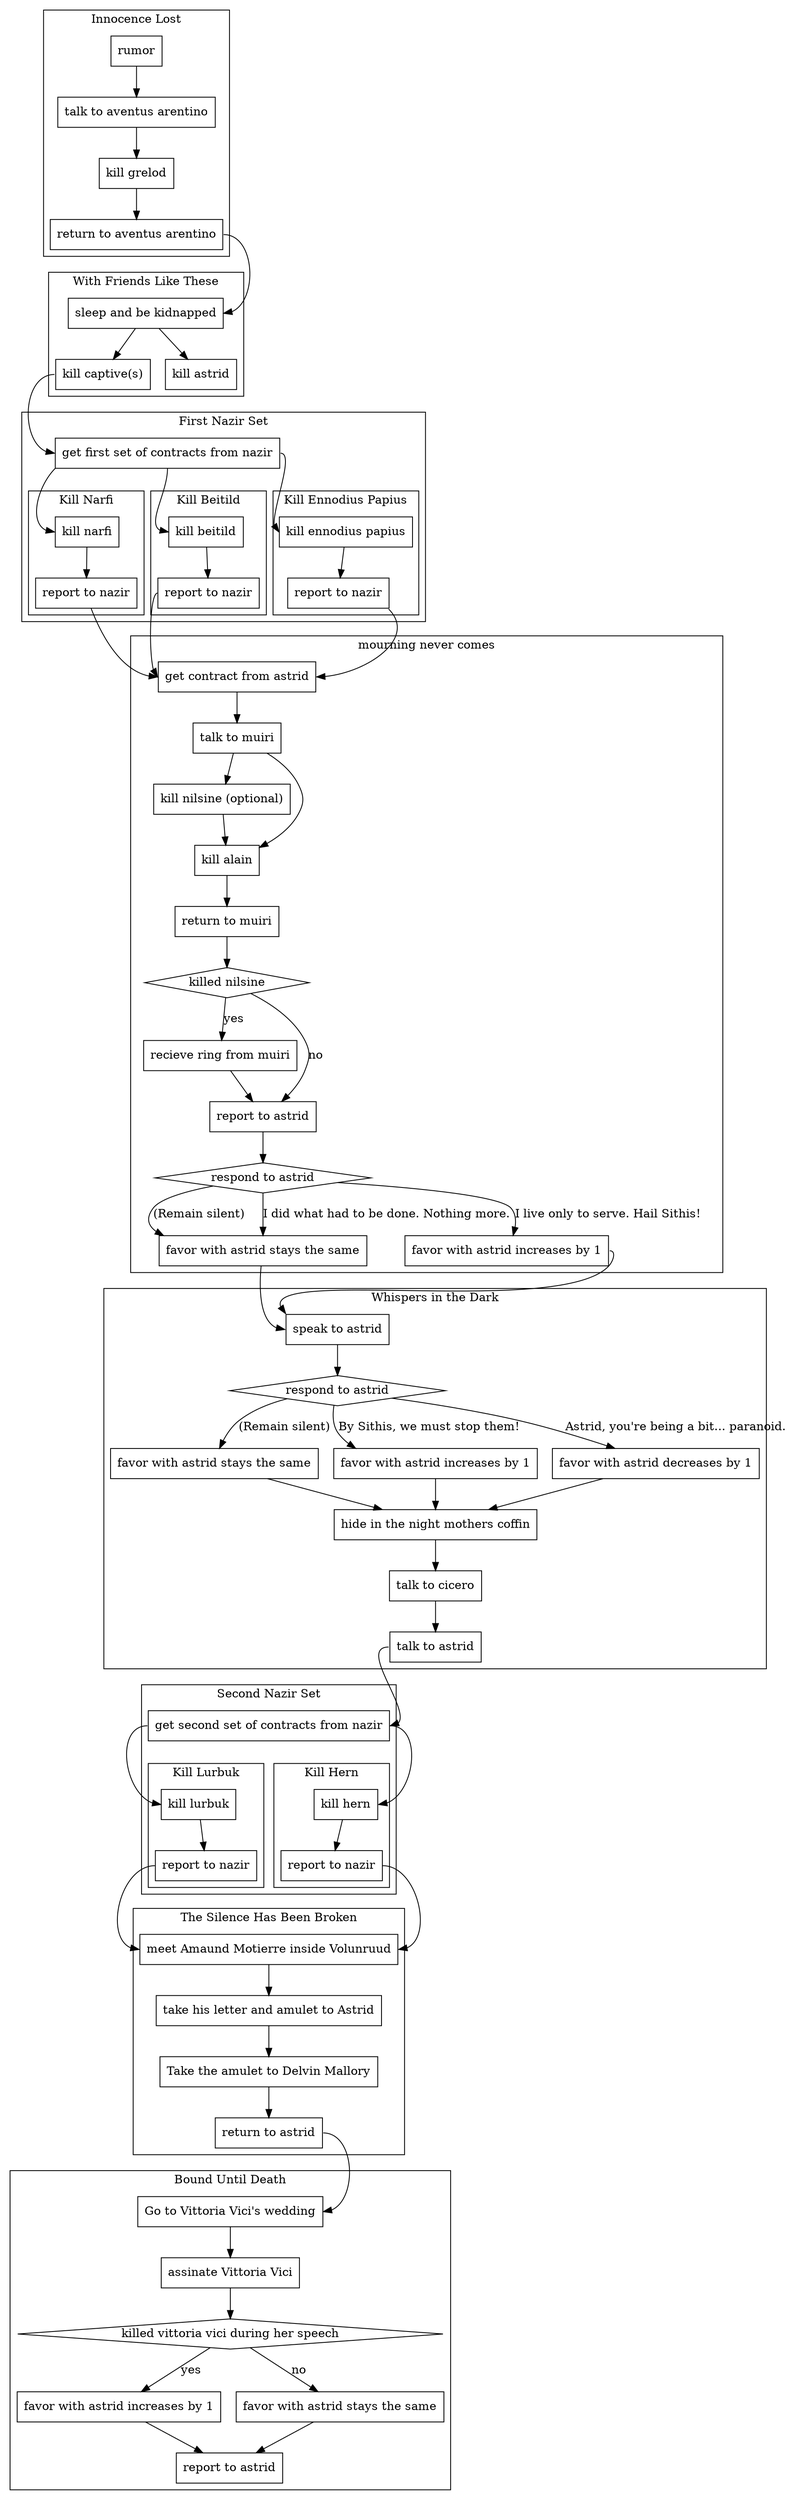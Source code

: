 // Copyright (C) 2023 Devin Rockwell
// 
// This file is part of when silence dies.
// 
// when silence dies is free software: you can redistribute it and/or modify
// it under the terms of the GNU General Public License as published by
// the Free Software Foundation, either version 3 of the License, or
// (at your option) any later version.
// 
// when silence dies is distributed in the hope that it will be useful,
// but WITHOUT ANY WARRANTY; without even the implied warranty of
// MERCHANTABILITY or FITNESS FOR A PARTICULAR PURPOSE.  See the
// GNU General Public License for more details.
// 
// You should have received a copy of the GNU General Public License
// along with when silence dies.  If not, see <http://www.gnu.org/licenses/>.

digraph {
    node [shape=box]
    subgraph cluster_innocence_lost {
        label="Innocence Lost"
        il_10 [label="talk to aventus arentino"]
        il_5 [label="rumor"]
        il_20 [label="kill grelod"]
        il_30 [label="return to aventus arentino"]
        il_5 -> il_10 -> il_20 -> il_30
    }

    subgraph cluster_with_friends_like_these {
        label="With Friends Like These"
        sleep [label="sleep and be kidnapped"]
        kill_cap [label="kill captive(s)"]
        kill_astrid [label="kill astrid"]
        sleep -> {kill_cap kill_astrid}
    }

    subgraph cluster_first_nazir_set {
        label="First Nazir Set"
        get_first_set [label="get first set of contracts from nazir"]

        subgraph cluster_kill_narfi {
            label="Kill Narfi"
            kill_narfi [label="kill narfi"]
            report_to_nazir [label="report to nazir"]
            kill_narfi -> report_to_nazir
        }
        
        subgraph cluster_kill_beitild {
            label="Kill Beitild"
            kill_beitild [label="kill beitild"]
            b_report_to_nazir [label="report to nazir"]
            kill_beitild -> b_report_to_nazir
        }

        subgraph cluster_kill_ennodius_papius {
            label="Kill Ennodius Papius"
            kill_ennodius_papius [label="kill ennodius papius"]
            e_report_to_nazir [label="report to nazir"]
            kill_ennodius_papius -> e_report_to_nazir
        }

        get_first_set:sw -> kill_narfi:w
        get_first_set:s -> kill_beitild:w
        get_first_set:e -> kill_ennodius_papius:w
    }

    subgraph cluster_mourning_never_comes {
        label="mourning never comes"
        get_contract [label="get contract from astrid"]
        talk_to_muiri [label="talk to muiri"]
        kill_nilsine [label="kill nilsine (optional)"]
        kill_alain [label="kill alain"]
        return_to_muiri [label="return to muiri"]
        killed_nilsine [label="killed nilsine", shape=diamond]
        get_ring [label="recieve ring from muiri"]
        report_to_astrid [label="report to astrid"]
        respond_to_astrid [label="respond to astrid", shape=diamond]
        favor_same [label="favor with astrid stays the same"]
        favor_plus_1 [label="favor with astrid increases by 1"]

        get_contract -> talk_to_muiri -> kill_alain
        talk_to_muiri -> kill_nilsine
        kill_nilsine -> kill_alain
        kill_alain -> return_to_muiri
        return_to_muiri -> killed_nilsine
        killed_nilsine -> get_ring [label="yes"]
        killed_nilsine -> report_to_astrid [label="no"]
        get_ring -> report_to_astrid
        report_to_astrid -> respond_to_astrid
        respond_to_astrid -> favor_same [label="(Remain silent)"]
        respond_to_astrid -> favor_same [label="I did what had to be done. Nothing more."]
        respond_to_astrid -> favor_plus_1 [label="I live only to serve. Hail Sithis!"]
    }

    subgraph cluster_whispers_in_the_dark {
        label="Whispers in the Dark"

        speak_to_astrid [label="speak to astrid"]
        wd_respond_to_astrid [label="respond to astrid", shape=diamond]
        wd_favor_same [label="favor with astrid stays the same"]
        wd_favor_plus_1 [label="favor with astrid increases by 1"]
        wd_favor_minus_1 [label="favor with astrid decreases by 1"]
        hide [label="hide in the night mothers coffin"]
        talk_to_cicero [label="talk to cicero"]
        wd_speak_to_astrid [label="talk to astrid"]

        speak_to_astrid -> wd_respond_to_astrid
        wd_respond_to_astrid -> wd_favor_same [label="(Remain silent)"]
        wd_respond_to_astrid -> wd_favor_plus_1 [label="By Sithis, we must stop them!"]
        wd_respond_to_astrid -> wd_favor_minus_1 [label="Astrid, you're being a bit... paranoid."]
        {wd_favor_same wd_favor_minus_1 wd_favor_plus_1} -> hide
        hide -> talk_to_cicero
        talk_to_cicero -> wd_speak_to_astrid
    }

    subgraph cluster_second_nazir_set {
        label="Second Nazir Set"
        get_second_set [label="get second set of contracts from nazir"]
        subgraph cluster_kill_lurbuk {
            label="Kill Lurbuk"
            kill_lurbuk [label="kill lurbuk"]
            l_report_to_nazir [label="report to nazir"]
            kill_lurbuk -> l_report_to_nazir
        }

        subgraph cluster_kill_hern {
            label="Kill Hern"
            kill_hern [label="kill hern"]
            h_report_to_nazir [label="report to nazir"]
            kill_hern -> h_report_to_nazir
        }

        get_second_set:e -> kill_hern:e
        get_second_set:w -> kill_lurbuk:w
    }

    subgraph cluster_the_silence_has_been_broken {
        label="The Silence Has Been Broken"

        meet_amaund [label="meet Amaund Motierre inside Volunruud"]
        bring_letter_to_astrid [label="take his letter and amulet to Astrid"]
        meet_delvin [label="Take the amulet to Delvin Mallory"]
        return_to_astrid [label="return to astrid"]

        meet_amaund -> bring_letter_to_astrid -> meet_delvin -> return_to_astrid
    }

    subgraph cluster_bound_until_death {
        label="Bound Until Death"

        go_to_the_wedding [label="Go to Vittoria Vici's wedding"]
        kill_vittoria [label="assinate Vittoria Vici"]
        bud_report_to_astrid [label="report to astrid"]
        bonus_test [label="killed vittoria vici during her speech" shape=diamond]
        bonus [label="favor with astrid increases by 1"]
        no_bonus [label="favor with astrid stays the same"]


        go_to_the_wedding -> kill_vittoria -> bonus_test
        bonus_test -> bonus [label="yes"]
        bonus_test -> no_bonus [label="no"]
        {bonus no_bonus} -> bud_report_to_astrid
    }

    il_30:e -> sleep:e
    kill_cap:w -> get_first_set:w
    report_to_nazir -> get_contract:w
    b_report_to_nazir:w -> get_contract:w
    e_report_to_nazir:se -> get_contract:e
    favor_same -> speak_to_astrid:w
    favor_plus_1:e -> speak_to_astrid:nw
    wd_speak_to_astrid:w -> get_second_set:e
    l_report_to_nazir:w -> meet_amaund:w
    h_report_to_nazir:e -> meet_amaund:e
    return_to_astrid:e -> go_to_the_wedding:e
}